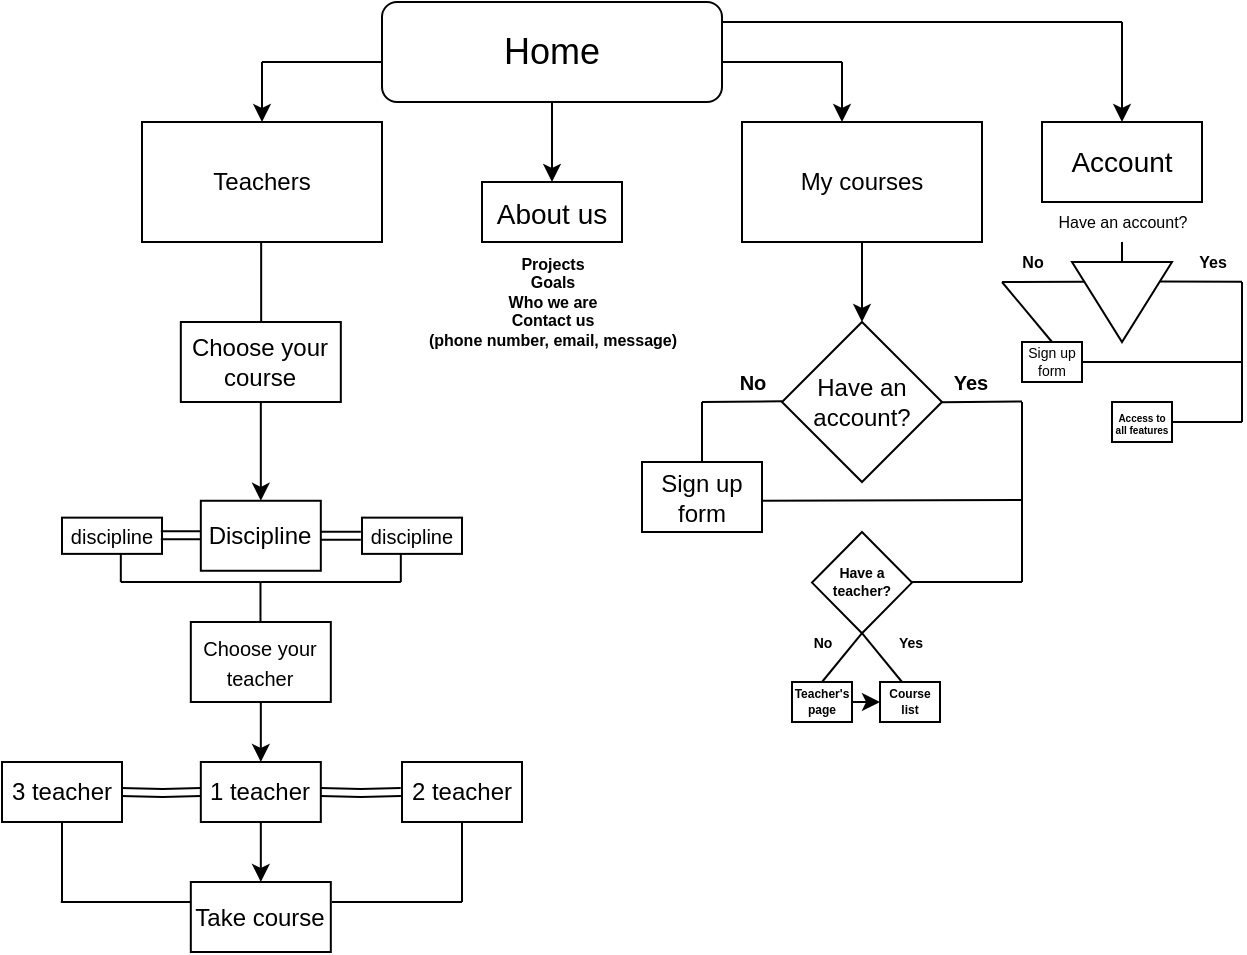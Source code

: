 <mxfile version="17.4.5" type="github">
  <diagram id="C5RBs43oDa-KdzZeNtuy" name="Page-1">
    <mxGraphModel dx="2069" dy="482" grid="0" gridSize="10" guides="1" tooltips="1" connect="1" arrows="1" fold="1" page="1" pageScale="1" pageWidth="827" pageHeight="1169" math="0" shadow="0">
      <root>
        <mxCell id="WIyWlLk6GJQsqaUBKTNV-0" />
        <mxCell id="WIyWlLk6GJQsqaUBKTNV-1" parent="WIyWlLk6GJQsqaUBKTNV-0" />
        <mxCell id="YsMizrw-BETvIfUopHLk-68" value="" style="edgeStyle=none;rounded=0;orthogonalLoop=1;jettySize=auto;html=1;fontSize=14;" parent="WIyWlLk6GJQsqaUBKTNV-1" source="WIyWlLk6GJQsqaUBKTNV-3" target="YsMizrw-BETvIfUopHLk-61" edge="1">
          <mxGeometry relative="1" as="geometry" />
        </mxCell>
        <mxCell id="WIyWlLk6GJQsqaUBKTNV-3" value="&lt;font style=&quot;font-size: 18px&quot;&gt;Home&lt;/font&gt;" style="rounded=1;whiteSpace=wrap;html=1;fontSize=12;glass=0;strokeWidth=1;shadow=0;" parent="WIyWlLk6GJQsqaUBKTNV-1" vertex="1">
          <mxGeometry x="-540" y="60" width="170" height="50" as="geometry" />
        </mxCell>
        <mxCell id="YsMizrw-BETvIfUopHLk-0" value="Teachers" style="rounded=0;whiteSpace=wrap;html=1;" parent="WIyWlLk6GJQsqaUBKTNV-1" vertex="1">
          <mxGeometry x="-660" y="120" width="120" height="60" as="geometry" />
        </mxCell>
        <mxCell id="YsMizrw-BETvIfUopHLk-4" value="" style="endArrow=none;html=1;rounded=0;" parent="WIyWlLk6GJQsqaUBKTNV-1" edge="1">
          <mxGeometry width="50" height="50" relative="1" as="geometry">
            <mxPoint x="-600.42" y="220" as="sourcePoint" />
            <mxPoint x="-600.42" y="180" as="targetPoint" />
            <Array as="points">
              <mxPoint x="-600.42" y="220" />
              <mxPoint x="-600.42" y="200" />
            </Array>
          </mxGeometry>
        </mxCell>
        <mxCell id="YsMizrw-BETvIfUopHLk-26" value="" style="edgeStyle=none;rounded=0;orthogonalLoop=1;jettySize=auto;html=1;" parent="WIyWlLk6GJQsqaUBKTNV-1" target="YsMizrw-BETvIfUopHLk-9" edge="1">
          <mxGeometry relative="1" as="geometry">
            <mxPoint x="-600.59" y="260" as="sourcePoint" />
          </mxGeometry>
        </mxCell>
        <mxCell id="YsMizrw-BETvIfUopHLk-5" value="Choose your course" style="rounded=0;whiteSpace=wrap;html=1;" parent="WIyWlLk6GJQsqaUBKTNV-1" vertex="1">
          <mxGeometry x="-640.59" y="220" width="80" height="40" as="geometry" />
        </mxCell>
        <mxCell id="YsMizrw-BETvIfUopHLk-6" value="&lt;p style=&quot;line-height: 1.2&quot;&gt;&lt;font style=&quot;font-size: 10px&quot;&gt;discipline&lt;/font&gt;&lt;br&gt;&lt;/p&gt;" style="whiteSpace=wrap;html=1;rounded=0;" parent="WIyWlLk6GJQsqaUBKTNV-1" vertex="1">
          <mxGeometry x="-550" y="317.82" width="50" height="18.12" as="geometry" />
        </mxCell>
        <mxCell id="YsMizrw-BETvIfUopHLk-22" value="" style="edgeStyle=none;shape=link;rounded=0;orthogonalLoop=1;jettySize=auto;html=1;" parent="WIyWlLk6GJQsqaUBKTNV-1" source="YsMizrw-BETvIfUopHLk-9" edge="1">
          <mxGeometry relative="1" as="geometry">
            <mxPoint x="-550.59" y="326.88" as="targetPoint" />
          </mxGeometry>
        </mxCell>
        <mxCell id="YsMizrw-BETvIfUopHLk-9" value="Discipline" style="whiteSpace=wrap;html=1;rounded=0;" parent="WIyWlLk6GJQsqaUBKTNV-1" vertex="1">
          <mxGeometry x="-630.59" y="309.38" width="60" height="35" as="geometry" />
        </mxCell>
        <mxCell id="YsMizrw-BETvIfUopHLk-40" value="" style="edgeStyle=none;rounded=0;orthogonalLoop=1;jettySize=auto;html=1;" parent="WIyWlLk6GJQsqaUBKTNV-1" source="YsMizrw-BETvIfUopHLk-16" target="YsMizrw-BETvIfUopHLk-39" edge="1">
          <mxGeometry relative="1" as="geometry" />
        </mxCell>
        <mxCell id="YsMizrw-BETvIfUopHLk-16" value="1 teacher" style="whiteSpace=wrap;html=1;rounded=0;" parent="WIyWlLk6GJQsqaUBKTNV-1" vertex="1">
          <mxGeometry x="-630.59" y="440" width="60" height="30" as="geometry" />
        </mxCell>
        <mxCell id="YsMizrw-BETvIfUopHLk-19" value="" style="edgeStyle=orthogonalEdgeStyle;rounded=0;orthogonalLoop=1;jettySize=auto;html=1;shape=link;" parent="WIyWlLk6GJQsqaUBKTNV-1" target="YsMizrw-BETvIfUopHLk-16" edge="1">
          <mxGeometry relative="1" as="geometry">
            <mxPoint x="-530.59" y="455" as="sourcePoint" />
          </mxGeometry>
        </mxCell>
        <mxCell id="YsMizrw-BETvIfUopHLk-18" value="2 teacher" style="whiteSpace=wrap;html=1;rounded=0;" parent="WIyWlLk6GJQsqaUBKTNV-1" vertex="1">
          <mxGeometry x="-530" y="440" width="60" height="30" as="geometry" />
        </mxCell>
        <mxCell id="YsMizrw-BETvIfUopHLk-21" value="" style="edgeStyle=orthogonalEdgeStyle;rounded=0;orthogonalLoop=1;jettySize=auto;html=1;shape=link;" parent="WIyWlLk6GJQsqaUBKTNV-1" target="YsMizrw-BETvIfUopHLk-16" edge="1">
          <mxGeometry relative="1" as="geometry">
            <mxPoint x="-670.59" y="455" as="sourcePoint" />
          </mxGeometry>
        </mxCell>
        <mxCell id="YsMizrw-BETvIfUopHLk-20" value="3 teacher" style="whiteSpace=wrap;html=1;rounded=0;" parent="WIyWlLk6GJQsqaUBKTNV-1" vertex="1">
          <mxGeometry x="-730" y="440" width="60" height="30" as="geometry" />
        </mxCell>
        <mxCell id="YsMizrw-BETvIfUopHLk-54" value="" style="edgeStyle=none;rounded=0;orthogonalLoop=1;jettySize=auto;html=1;fontSize=10;" parent="WIyWlLk6GJQsqaUBKTNV-1" source="YsMizrw-BETvIfUopHLk-14" target="YsMizrw-BETvIfUopHLk-16" edge="1">
          <mxGeometry relative="1" as="geometry" />
        </mxCell>
        <mxCell id="YsMizrw-BETvIfUopHLk-14" value="&lt;font style=&quot;font-size: 10px&quot;&gt;Choose your teacher&lt;/font&gt;" style="rounded=0;whiteSpace=wrap;html=1;" parent="WIyWlLk6GJQsqaUBKTNV-1" vertex="1">
          <mxGeometry x="-635.59" y="370" width="70" height="40" as="geometry" />
        </mxCell>
        <mxCell id="YsMizrw-BETvIfUopHLk-30" value="" style="endArrow=none;html=1;rounded=0;" parent="WIyWlLk6GJQsqaUBKTNV-1" edge="1">
          <mxGeometry width="50" height="50" relative="1" as="geometry">
            <mxPoint x="-600.59" y="350" as="sourcePoint" />
            <mxPoint x="-530.59" y="350" as="targetPoint" />
          </mxGeometry>
        </mxCell>
        <mxCell id="YsMizrw-BETvIfUopHLk-33" value="" style="endArrow=none;html=1;rounded=0;" parent="WIyWlLk6GJQsqaUBKTNV-1" edge="1">
          <mxGeometry width="50" height="50" relative="1" as="geometry">
            <mxPoint x="-530.59" y="350" as="sourcePoint" />
            <mxPoint x="-530.59" y="335.94" as="targetPoint" />
            <Array as="points">
              <mxPoint x="-530.59" y="350" />
              <mxPoint x="-530.59" y="340.94" />
            </Array>
          </mxGeometry>
        </mxCell>
        <mxCell id="YsMizrw-BETvIfUopHLk-38" value="" style="endArrow=none;html=1;rounded=0;" parent="WIyWlLk6GJQsqaUBKTNV-1" edge="1">
          <mxGeometry width="50" height="50" relative="1" as="geometry">
            <mxPoint x="-700" y="510" as="sourcePoint" />
            <mxPoint x="-700.0" y="470" as="targetPoint" />
            <Array as="points">
              <mxPoint x="-700" y="475" />
            </Array>
          </mxGeometry>
        </mxCell>
        <mxCell id="YsMizrw-BETvIfUopHLk-39" value="Take course" style="whiteSpace=wrap;html=1;rounded=0;" parent="WIyWlLk6GJQsqaUBKTNV-1" vertex="1">
          <mxGeometry x="-635.59" y="500" width="70" height="35" as="geometry" />
        </mxCell>
        <mxCell id="YsMizrw-BETvIfUopHLk-42" value="" style="endArrow=none;html=1;rounded=0;" parent="WIyWlLk6GJQsqaUBKTNV-1" edge="1">
          <mxGeometry width="50" height="50" relative="1" as="geometry">
            <mxPoint x="-500" y="510" as="sourcePoint" />
            <mxPoint x="-500.0" y="470" as="targetPoint" />
            <Array as="points">
              <mxPoint x="-500" y="475" />
            </Array>
          </mxGeometry>
        </mxCell>
        <mxCell id="YsMizrw-BETvIfUopHLk-45" value="&lt;p style=&quot;line-height: 1.2&quot;&gt;&lt;font style=&quot;font-size: 10px&quot;&gt;discipline&lt;/font&gt;&lt;br&gt;&lt;/p&gt;" style="whiteSpace=wrap;html=1;rounded=0;" parent="WIyWlLk6GJQsqaUBKTNV-1" vertex="1">
          <mxGeometry x="-700" y="317.82" width="50" height="18.12" as="geometry" />
        </mxCell>
        <mxCell id="YsMizrw-BETvIfUopHLk-47" value="" style="edgeStyle=none;shape=link;rounded=0;orthogonalLoop=1;jettySize=auto;html=1;" parent="WIyWlLk6GJQsqaUBKTNV-1" edge="1">
          <mxGeometry relative="1" as="geometry">
            <mxPoint x="-650.59" y="326.68" as="sourcePoint" />
            <mxPoint x="-630.59" y="326.68" as="targetPoint" />
          </mxGeometry>
        </mxCell>
        <mxCell id="YsMizrw-BETvIfUopHLk-49" value="" style="endArrow=none;html=1;rounded=0;" parent="WIyWlLk6GJQsqaUBKTNV-1" edge="1">
          <mxGeometry width="50" height="50" relative="1" as="geometry">
            <mxPoint x="-670.59" y="350" as="sourcePoint" />
            <mxPoint x="-600.59" y="350" as="targetPoint" />
            <Array as="points">
              <mxPoint x="-630.59" y="350" />
            </Array>
          </mxGeometry>
        </mxCell>
        <mxCell id="YsMizrw-BETvIfUopHLk-50" value="" style="endArrow=none;html=1;rounded=0;" parent="WIyWlLk6GJQsqaUBKTNV-1" edge="1">
          <mxGeometry width="50" height="50" relative="1" as="geometry">
            <mxPoint x="-670.59" y="350" as="sourcePoint" />
            <mxPoint x="-670.59" y="335.94" as="targetPoint" />
            <Array as="points">
              <mxPoint x="-670.59" y="350" />
              <mxPoint x="-670.59" y="340.94" />
            </Array>
          </mxGeometry>
        </mxCell>
        <mxCell id="YsMizrw-BETvIfUopHLk-51" value="" style="endArrow=none;html=1;rounded=0;fontSize=10;" parent="WIyWlLk6GJQsqaUBKTNV-1" edge="1">
          <mxGeometry width="50" height="50" relative="1" as="geometry">
            <mxPoint x="-600.76" y="370" as="sourcePoint" />
            <mxPoint x="-600.76" y="350" as="targetPoint" />
          </mxGeometry>
        </mxCell>
        <mxCell id="YsMizrw-BETvIfUopHLk-55" value="" style="endArrow=none;html=1;rounded=0;fontSize=10;" parent="WIyWlLk6GJQsqaUBKTNV-1" edge="1">
          <mxGeometry width="50" height="50" relative="1" as="geometry">
            <mxPoint x="-565" y="510" as="sourcePoint" />
            <mxPoint x="-500" y="510" as="targetPoint" />
          </mxGeometry>
        </mxCell>
        <mxCell id="YsMizrw-BETvIfUopHLk-56" value="" style="endArrow=none;html=1;rounded=0;fontSize=10;" parent="WIyWlLk6GJQsqaUBKTNV-1" edge="1">
          <mxGeometry width="50" height="50" relative="1" as="geometry">
            <mxPoint x="-700.59" y="510" as="sourcePoint" />
            <mxPoint x="-635.59" y="510" as="targetPoint" />
          </mxGeometry>
        </mxCell>
        <mxCell id="YsMizrw-BETvIfUopHLk-61" value="&lt;font style=&quot;line-height: 1.2 ; font-size: 14px&quot;&gt;About us&lt;/font&gt;" style="rounded=0;whiteSpace=wrap;html=1;fontSize=18;" parent="WIyWlLk6GJQsqaUBKTNV-1" vertex="1">
          <mxGeometry x="-490" y="150" width="70" height="30" as="geometry" />
        </mxCell>
        <mxCell id="YsMizrw-BETvIfUopHLk-72" value="&lt;font style=&quot;font-size: 8px&quot;&gt;Projects&lt;br style=&quot;font-size: 8px&quot;&gt;Goals&lt;br style=&quot;font-size: 8px&quot;&gt;Who we are&lt;br&gt;Contact us&lt;br&gt;(phone number, email, message)&lt;br style=&quot;font-size: 8px&quot;&gt;&lt;/font&gt;" style="text;html=1;align=center;verticalAlign=middle;resizable=0;points=[];autosize=1;strokeColor=none;fillColor=none;fontSize=8;strokeWidth=0;labelBorderColor=none;fontStyle=1" parent="WIyWlLk6GJQsqaUBKTNV-1" vertex="1">
          <mxGeometry x="-525" y="180" width="140" height="60" as="geometry" />
        </mxCell>
        <mxCell id="YsMizrw-BETvIfUopHLk-95" value="" style="edgeStyle=none;rounded=0;orthogonalLoop=1;jettySize=auto;html=1;fontSize=8;" parent="WIyWlLk6GJQsqaUBKTNV-1" source="YsMizrw-BETvIfUopHLk-81" target="YsMizrw-BETvIfUopHLk-94" edge="1">
          <mxGeometry relative="1" as="geometry" />
        </mxCell>
        <mxCell id="YsMizrw-BETvIfUopHLk-81" value="My courses" style="rounded=0;whiteSpace=wrap;html=1;" parent="WIyWlLk6GJQsqaUBKTNV-1" vertex="1">
          <mxGeometry x="-360" y="120" width="120" height="60" as="geometry" />
        </mxCell>
        <mxCell id="YsMizrw-BETvIfUopHLk-86" value="" style="endArrow=none;html=1;rounded=0;fontSize=8;" parent="WIyWlLk6GJQsqaUBKTNV-1" edge="1">
          <mxGeometry width="50" height="50" relative="1" as="geometry">
            <mxPoint x="-600" y="90" as="sourcePoint" />
            <mxPoint x="-540" y="90" as="targetPoint" />
          </mxGeometry>
        </mxCell>
        <mxCell id="YsMizrw-BETvIfUopHLk-88" value="" style="endArrow=classic;html=1;rounded=0;fontSize=8;" parent="WIyWlLk6GJQsqaUBKTNV-1" edge="1">
          <mxGeometry width="50" height="50" relative="1" as="geometry">
            <mxPoint x="-600" y="90" as="sourcePoint" />
            <mxPoint x="-600" y="120" as="targetPoint" />
          </mxGeometry>
        </mxCell>
        <mxCell id="YsMizrw-BETvIfUopHLk-89" value="" style="endArrow=none;html=1;rounded=0;fontSize=8;" parent="WIyWlLk6GJQsqaUBKTNV-1" edge="1">
          <mxGeometry width="50" height="50" relative="1" as="geometry">
            <mxPoint x="-370" y="90" as="sourcePoint" />
            <mxPoint x="-310" y="90" as="targetPoint" />
          </mxGeometry>
        </mxCell>
        <mxCell id="YsMizrw-BETvIfUopHLk-90" value="" style="endArrow=classic;html=1;rounded=0;fontSize=8;" parent="WIyWlLk6GJQsqaUBKTNV-1" edge="1">
          <mxGeometry width="50" height="50" relative="1" as="geometry">
            <mxPoint x="-310" y="90" as="sourcePoint" />
            <mxPoint x="-310" y="120" as="targetPoint" />
          </mxGeometry>
        </mxCell>
        <mxCell id="YsMizrw-BETvIfUopHLk-94" value="Have an account?" style="rhombus;whiteSpace=wrap;html=1;rounded=0;" parent="WIyWlLk6GJQsqaUBKTNV-1" vertex="1">
          <mxGeometry x="-340" y="220" width="80" height="80" as="geometry" />
        </mxCell>
        <mxCell id="YsMizrw-BETvIfUopHLk-96" value="" style="endArrow=none;html=1;rounded=0;fontSize=8;" parent="WIyWlLk6GJQsqaUBKTNV-1" edge="1">
          <mxGeometry width="50" height="50" relative="1" as="geometry">
            <mxPoint x="-380" y="260" as="sourcePoint" />
            <mxPoint x="-340" y="259.66" as="targetPoint" />
          </mxGeometry>
        </mxCell>
        <mxCell id="YsMizrw-BETvIfUopHLk-97" value="&lt;font style=&quot;font-size: 10px&quot;&gt;&lt;b&gt;No&lt;/b&gt;&lt;/font&gt;" style="text;html=1;align=center;verticalAlign=middle;resizable=0;points=[];autosize=1;strokeColor=none;fillColor=none;fontSize=8;" parent="WIyWlLk6GJQsqaUBKTNV-1" vertex="1">
          <mxGeometry x="-370" y="240" width="30" height="20" as="geometry" />
        </mxCell>
        <mxCell id="YsMizrw-BETvIfUopHLk-98" value="" style="endArrow=none;html=1;rounded=0;fontSize=10;" parent="WIyWlLk6GJQsqaUBKTNV-1" edge="1">
          <mxGeometry width="50" height="50" relative="1" as="geometry">
            <mxPoint x="-380" y="290" as="sourcePoint" />
            <mxPoint x="-380" y="260" as="targetPoint" />
          </mxGeometry>
        </mxCell>
        <mxCell id="YsMizrw-BETvIfUopHLk-100" value="Sign up&lt;br&gt;form" style="whiteSpace=wrap;html=1;rounded=0;" parent="WIyWlLk6GJQsqaUBKTNV-1" vertex="1">
          <mxGeometry x="-410" y="290" width="60" height="35" as="geometry" />
        </mxCell>
        <mxCell id="YsMizrw-BETvIfUopHLk-102" value="" style="endArrow=none;html=1;rounded=0;fontSize=8;" parent="WIyWlLk6GJQsqaUBKTNV-1" edge="1">
          <mxGeometry width="50" height="50" relative="1" as="geometry">
            <mxPoint x="-260" y="260.1" as="sourcePoint" />
            <mxPoint x="-220" y="259.76" as="targetPoint" />
          </mxGeometry>
        </mxCell>
        <mxCell id="YsMizrw-BETvIfUopHLk-104" value="" style="endArrow=none;html=1;rounded=0;fontSize=10;" parent="WIyWlLk6GJQsqaUBKTNV-1" edge="1">
          <mxGeometry width="50" height="50" relative="1" as="geometry">
            <mxPoint x="-220" y="350" as="sourcePoint" />
            <mxPoint x="-220" y="260" as="targetPoint" />
          </mxGeometry>
        </mxCell>
        <mxCell id="YsMizrw-BETvIfUopHLk-105" value="" style="endArrow=none;html=1;rounded=0;fontSize=10;" parent="WIyWlLk6GJQsqaUBKTNV-1" edge="1">
          <mxGeometry width="50" height="50" relative="1" as="geometry">
            <mxPoint x="-220" y="309" as="sourcePoint" />
            <mxPoint x="-350" y="309.38" as="targetPoint" />
          </mxGeometry>
        </mxCell>
        <mxCell id="YsMizrw-BETvIfUopHLk-106" value="" style="endArrow=none;html=1;rounded=0;fontSize=10;" parent="WIyWlLk6GJQsqaUBKTNV-1" edge="1">
          <mxGeometry width="50" height="50" relative="1" as="geometry">
            <mxPoint x="-280" y="350.06" as="sourcePoint" />
            <mxPoint x="-220" y="350" as="targetPoint" />
          </mxGeometry>
        </mxCell>
        <mxCell id="YsMizrw-BETvIfUopHLk-107" value="&lt;font style=&quot;font-size: 7px&quot;&gt;&lt;b&gt;Have a teacher?&lt;/b&gt;&lt;/font&gt;" style="rhombus;whiteSpace=wrap;html=1;rounded=0;fontSize=7;" parent="WIyWlLk6GJQsqaUBKTNV-1" vertex="1">
          <mxGeometry x="-325" y="325" width="50" height="50.62" as="geometry" />
        </mxCell>
        <mxCell id="YsMizrw-BETvIfUopHLk-108" value="" style="endArrow=none;html=1;rounded=0;fontSize=7;" parent="WIyWlLk6GJQsqaUBKTNV-1" edge="1">
          <mxGeometry width="50" height="50" relative="1" as="geometry">
            <mxPoint x="-320" y="400" as="sourcePoint" />
            <mxPoint x="-300" y="375.62" as="targetPoint" />
          </mxGeometry>
        </mxCell>
        <mxCell id="YsMizrw-BETvIfUopHLk-113" value="" style="endArrow=none;html=1;rounded=0;fontSize=7;" parent="WIyWlLk6GJQsqaUBKTNV-1" edge="1">
          <mxGeometry width="50" height="50" relative="1" as="geometry">
            <mxPoint x="-280" y="400" as="sourcePoint" />
            <mxPoint x="-300.0" y="375.62" as="targetPoint" />
          </mxGeometry>
        </mxCell>
        <mxCell id="YsMizrw-BETvIfUopHLk-116" value="&lt;b&gt;No&lt;/b&gt;" style="text;html=1;align=center;verticalAlign=middle;resizable=0;points=[];autosize=1;strokeColor=none;fillColor=none;fontSize=7;" parent="WIyWlLk6GJQsqaUBKTNV-1" vertex="1">
          <mxGeometry x="-335" y="375.62" width="30" height="10" as="geometry" />
        </mxCell>
        <mxCell id="YsMizrw-BETvIfUopHLk-117" value="&lt;b&gt;Yes&lt;/b&gt;" style="text;html=1;align=center;verticalAlign=middle;resizable=0;points=[];autosize=1;strokeColor=none;fillColor=none;fontSize=7;" parent="WIyWlLk6GJQsqaUBKTNV-1" vertex="1">
          <mxGeometry x="-291" y="375.62" width="30" height="10" as="geometry" />
        </mxCell>
        <mxCell id="YsMizrw-BETvIfUopHLk-123" value="" style="edgeStyle=none;rounded=0;orthogonalLoop=1;jettySize=auto;html=1;fontSize=6;" parent="WIyWlLk6GJQsqaUBKTNV-1" source="YsMizrw-BETvIfUopHLk-118" target="YsMizrw-BETvIfUopHLk-119" edge="1">
          <mxGeometry relative="1" as="geometry" />
        </mxCell>
        <mxCell id="YsMizrw-BETvIfUopHLk-118" value="&lt;p style=&quot;line-height: 1.2 ; font-size: 6px&quot;&gt;&lt;span style=&quot;font-size: 6px&quot;&gt;&lt;b&gt;Teacher&#39;s page&lt;/b&gt;&lt;/span&gt;&lt;/p&gt;" style="whiteSpace=wrap;html=1;rounded=0;fontSize=6;" parent="WIyWlLk6GJQsqaUBKTNV-1" vertex="1">
          <mxGeometry x="-335" y="400" width="30" height="20" as="geometry" />
        </mxCell>
        <mxCell id="YsMizrw-BETvIfUopHLk-119" value="&lt;p style=&quot;line-height: 1.2 ; font-size: 6px&quot;&gt;&lt;b&gt;Course list&lt;/b&gt;&lt;/p&gt;" style="whiteSpace=wrap;html=1;rounded=0;fontSize=6;" parent="WIyWlLk6GJQsqaUBKTNV-1" vertex="1">
          <mxGeometry x="-291" y="400" width="30" height="20" as="geometry" />
        </mxCell>
        <mxCell id="YsMizrw-BETvIfUopHLk-124" value="" style="endArrow=none;html=1;rounded=0;fontSize=6;" parent="WIyWlLk6GJQsqaUBKTNV-1" edge="1">
          <mxGeometry width="50" height="50" relative="1" as="geometry">
            <mxPoint x="-370" y="70" as="sourcePoint" />
            <mxPoint x="-170" y="70" as="targetPoint" />
          </mxGeometry>
        </mxCell>
        <mxCell id="YsMizrw-BETvIfUopHLk-126" value="" style="endArrow=classic;html=1;rounded=0;fontSize=6;" parent="WIyWlLk6GJQsqaUBKTNV-1" edge="1">
          <mxGeometry width="50" height="50" relative="1" as="geometry">
            <mxPoint x="-170" y="70" as="sourcePoint" />
            <mxPoint x="-170" y="120" as="targetPoint" />
          </mxGeometry>
        </mxCell>
        <mxCell id="YsMizrw-BETvIfUopHLk-127" value="" style="triangle;whiteSpace=wrap;html=1;labelBorderColor=none;fontSize=6;strokeWidth=1;verticalAlign=middle;direction=south;" parent="WIyWlLk6GJQsqaUBKTNV-1" vertex="1">
          <mxGeometry x="-195" y="190" width="50" height="40" as="geometry" />
        </mxCell>
        <mxCell id="YsMizrw-BETvIfUopHLk-128" value="Account" style="rounded=0;whiteSpace=wrap;html=1;labelBorderColor=none;fontSize=14;strokeWidth=1;" parent="WIyWlLk6GJQsqaUBKTNV-1" vertex="1">
          <mxGeometry x="-210" y="120" width="80" height="40" as="geometry" />
        </mxCell>
        <mxCell id="YsMizrw-BETvIfUopHLk-129" value="" style="endArrow=none;html=1;rounded=0;fontSize=14;entryX=0.5;entryY=1;entryDx=0;entryDy=0;startArrow=none;" parent="WIyWlLk6GJQsqaUBKTNV-1" source="YsMizrw-BETvIfUopHLk-130" target="YsMizrw-BETvIfUopHLk-128" edge="1">
          <mxGeometry width="50" height="50" relative="1" as="geometry">
            <mxPoint x="-220" y="230" as="sourcePoint" />
            <mxPoint x="-170" y="180" as="targetPoint" />
          </mxGeometry>
        </mxCell>
        <mxCell id="YsMizrw-BETvIfUopHLk-130" value="&lt;font style=&quot;font-size: 8px&quot;&gt;Have an account?&lt;/font&gt;" style="text;html=1;align=center;verticalAlign=middle;resizable=0;points=[];autosize=1;strokeColor=none;fillColor=none;fontSize=9;" parent="WIyWlLk6GJQsqaUBKTNV-1" vertex="1">
          <mxGeometry x="-210" y="160" width="80" height="20" as="geometry" />
        </mxCell>
        <mxCell id="YsMizrw-BETvIfUopHLk-131" value="" style="endArrow=none;html=1;rounded=0;fontSize=14;entryX=0.5;entryY=1;entryDx=0;entryDy=0;" parent="WIyWlLk6GJQsqaUBKTNV-1" source="YsMizrw-BETvIfUopHLk-127" target="YsMizrw-BETvIfUopHLk-130" edge="1">
          <mxGeometry width="50" height="50" relative="1" as="geometry">
            <mxPoint x="-170" y="190" as="sourcePoint" />
            <mxPoint x="-170" y="160" as="targetPoint" />
          </mxGeometry>
        </mxCell>
        <mxCell id="YsMizrw-BETvIfUopHLk-132" value="" style="endArrow=none;html=1;rounded=0;fontSize=8;" parent="WIyWlLk6GJQsqaUBKTNV-1" edge="1">
          <mxGeometry width="50" height="50" relative="1" as="geometry">
            <mxPoint x="-230" y="200" as="sourcePoint" />
            <mxPoint x="-189" y="199.83" as="targetPoint" />
          </mxGeometry>
        </mxCell>
        <mxCell id="YsMizrw-BETvIfUopHLk-134" value="No" style="text;html=1;align=center;verticalAlign=middle;resizable=0;points=[];autosize=1;strokeColor=none;fillColor=none;fontSize=8;fontStyle=1" parent="WIyWlLk6GJQsqaUBKTNV-1" vertex="1">
          <mxGeometry x="-230" y="180" width="30" height="20" as="geometry" />
        </mxCell>
        <mxCell id="YsMizrw-BETvIfUopHLk-137" value="" style="endArrow=none;html=1;rounded=0;fontSize=8;entryX=0.5;entryY=0;entryDx=0;entryDy=0;" parent="WIyWlLk6GJQsqaUBKTNV-1" target="YsMizrw-BETvIfUopHLk-138" edge="1">
          <mxGeometry width="50" height="50" relative="1" as="geometry">
            <mxPoint x="-230" y="200" as="sourcePoint" />
            <mxPoint x="-210" y="220" as="targetPoint" />
          </mxGeometry>
        </mxCell>
        <mxCell id="YsMizrw-BETvIfUopHLk-138" value="Sign up form" style="rounded=0;whiteSpace=wrap;html=1;labelBorderColor=none;fontSize=7;strokeWidth=1;" parent="WIyWlLk6GJQsqaUBKTNV-1" vertex="1">
          <mxGeometry x="-220" y="230" width="30" height="20" as="geometry" />
        </mxCell>
        <mxCell id="YsMizrw-BETvIfUopHLk-139" value="" style="endArrow=none;html=1;rounded=0;fontSize=7;exitX=0.245;exitY=0.121;exitDx=0;exitDy=0;exitPerimeter=0;" parent="WIyWlLk6GJQsqaUBKTNV-1" source="YsMizrw-BETvIfUopHLk-127" edge="1">
          <mxGeometry width="50" height="50" relative="1" as="geometry">
            <mxPoint x="-150" y="199.91" as="sourcePoint" />
            <mxPoint x="-110" y="199.91" as="targetPoint" />
          </mxGeometry>
        </mxCell>
        <mxCell id="YsMizrw-BETvIfUopHLk-103" value="&lt;span style=&quot;font-size: 10px&quot;&gt;Yes&lt;/span&gt;" style="text;html=1;align=center;verticalAlign=middle;resizable=0;points=[];autosize=1;strokeColor=none;fillColor=none;fontSize=8;fontStyle=1" parent="WIyWlLk6GJQsqaUBKTNV-1" vertex="1">
          <mxGeometry x="-261" y="240" width="30" height="20" as="geometry" />
        </mxCell>
        <mxCell id="YsMizrw-BETvIfUopHLk-141" value="" style="endArrow=none;html=1;rounded=0;fontSize=7;" parent="WIyWlLk6GJQsqaUBKTNV-1" target="YsMizrw-BETvIfUopHLk-103" edge="1">
          <mxGeometry width="50" height="50" relative="1" as="geometry">
            <mxPoint x="-240" y="260" as="sourcePoint" />
            <mxPoint x="-190" y="210" as="targetPoint" />
          </mxGeometry>
        </mxCell>
        <mxCell id="YsMizrw-BETvIfUopHLk-142" value="" style="endArrow=none;html=1;rounded=0;fontSize=7;" parent="WIyWlLk6GJQsqaUBKTNV-1" edge="1">
          <mxGeometry width="50" height="50" relative="1" as="geometry">
            <mxPoint x="-110" y="270" as="sourcePoint" />
            <mxPoint x="-110" y="200" as="targetPoint" />
          </mxGeometry>
        </mxCell>
        <mxCell id="YsMizrw-BETvIfUopHLk-143" value="Yes" style="text;html=1;align=center;verticalAlign=middle;resizable=0;points=[];autosize=1;strokeColor=none;fillColor=none;fontSize=8;fontStyle=1" parent="WIyWlLk6GJQsqaUBKTNV-1" vertex="1">
          <mxGeometry x="-140" y="180" width="30" height="20" as="geometry" />
        </mxCell>
        <mxCell id="YsMizrw-BETvIfUopHLk-144" value="" style="endArrow=none;html=1;rounded=0;fontSize=7;" parent="WIyWlLk6GJQsqaUBKTNV-1" edge="1">
          <mxGeometry width="50" height="50" relative="1" as="geometry">
            <mxPoint x="-190" y="240" as="sourcePoint" />
            <mxPoint x="-110" y="240" as="targetPoint" />
          </mxGeometry>
        </mxCell>
        <mxCell id="YsMizrw-BETvIfUopHLk-145" value="" style="endArrow=none;html=1;rounded=0;fontSize=7;" parent="WIyWlLk6GJQsqaUBKTNV-1" edge="1">
          <mxGeometry width="50" height="50" relative="1" as="geometry">
            <mxPoint x="-150" y="270" as="sourcePoint" />
            <mxPoint x="-110" y="270" as="targetPoint" />
          </mxGeometry>
        </mxCell>
        <mxCell id="YsMizrw-BETvIfUopHLk-146" value="Access to all features" style="rounded=0;whiteSpace=wrap;html=1;labelBorderColor=none;fontSize=5;strokeWidth=1;fontStyle=1" parent="WIyWlLk6GJQsqaUBKTNV-1" vertex="1">
          <mxGeometry x="-175" y="260" width="30" height="20" as="geometry" />
        </mxCell>
      </root>
    </mxGraphModel>
  </diagram>
</mxfile>
